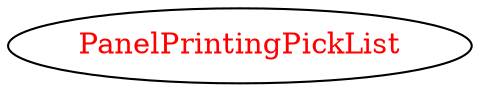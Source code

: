 digraph dependencyGraph {
 concentrate=true;
 ranksep="2.0";
 rankdir="LR"; 
 splines="ortho";
"PanelPrintingPickList" [fontcolor="red"];
}